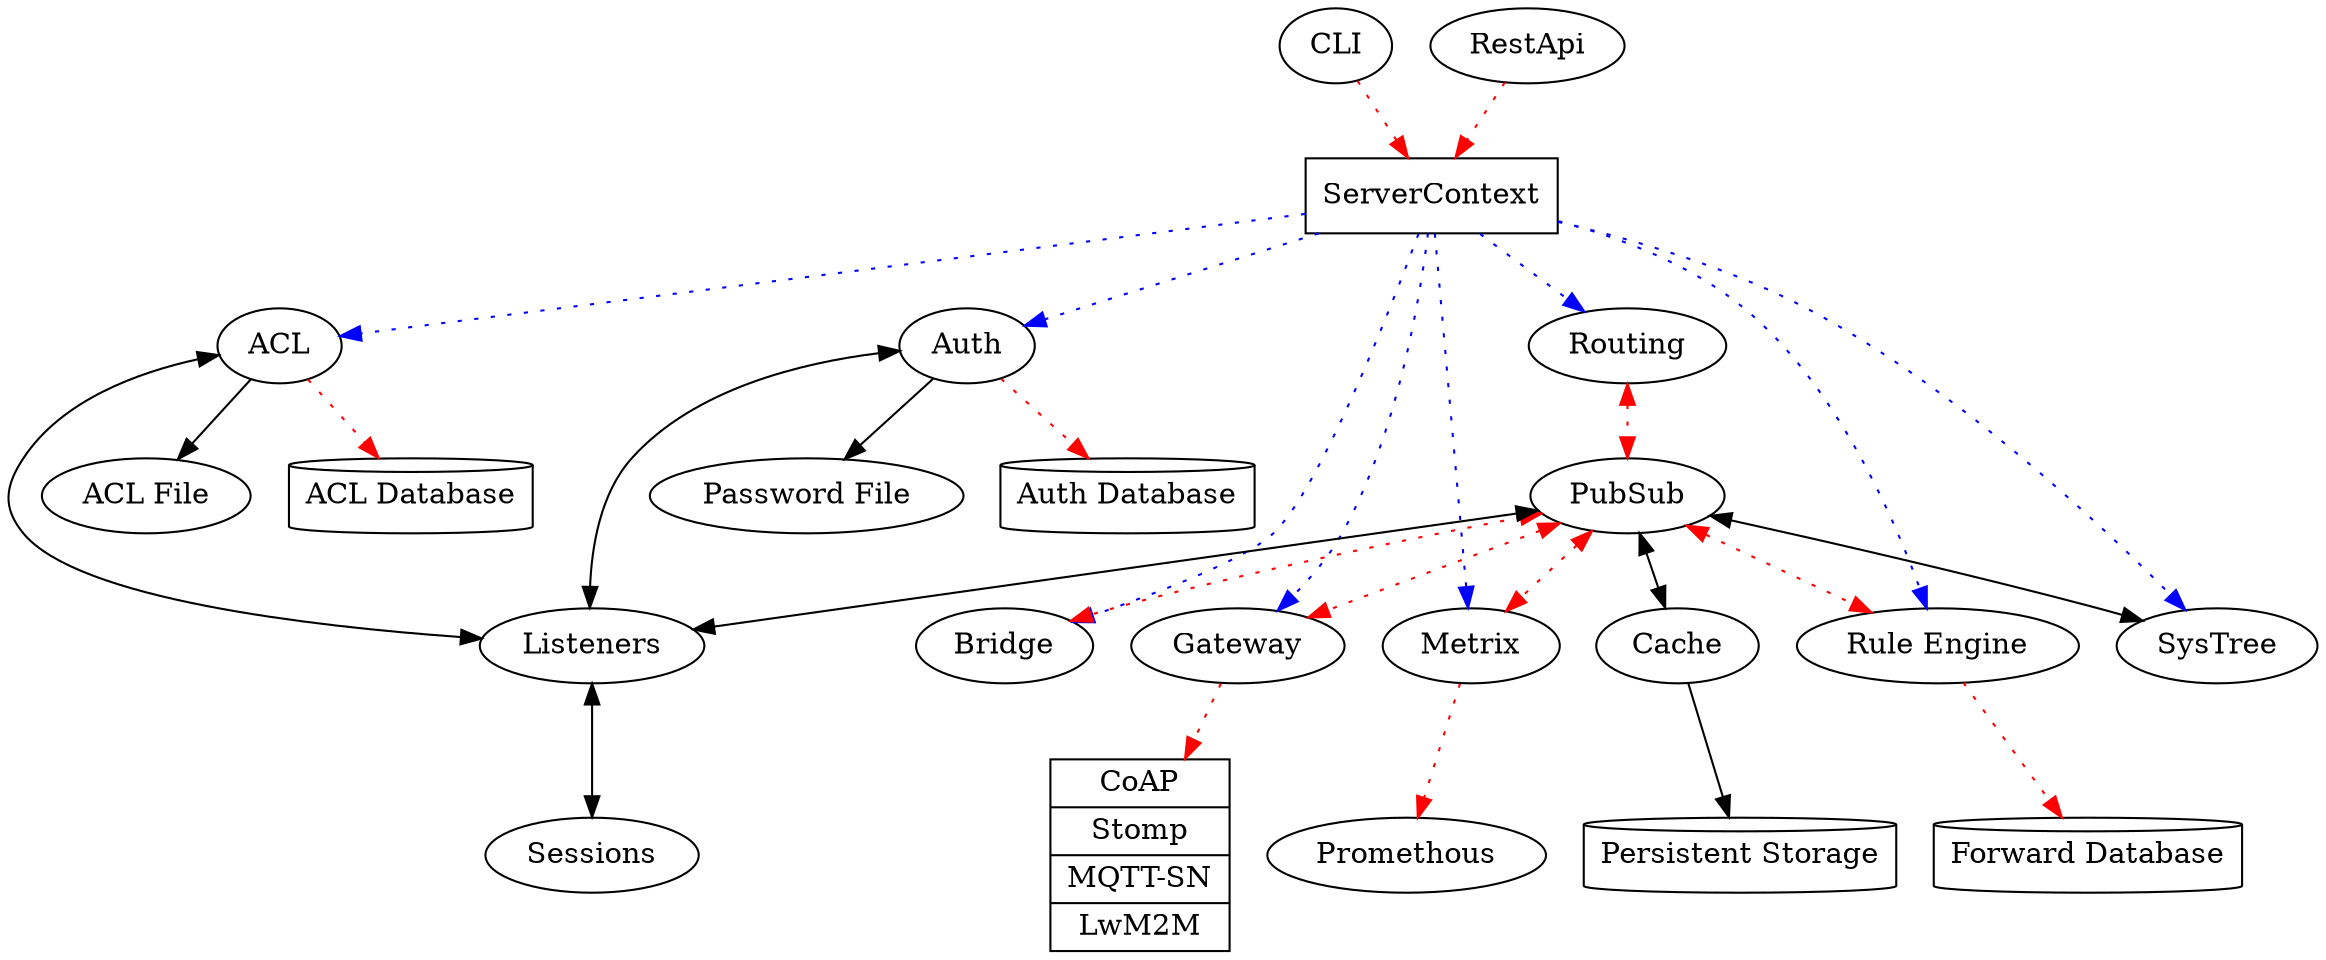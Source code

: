 
digraph {
	// cli
	CLI -> ServerContext [style=dotted, color=red];

	// dashboard app
	RestApi -> ServerContext [style=dotted, color=red];

	ServerContext [shape=box];
	ServerContext -> ACL [style=dotted, color=blue];
	ServerContext -> Auth [style=dotted, color=blue];
	ServerContext -> Bridge [style=dotted, color=blue];
	ServerContext -> Gateway [style=dotted, color=blue];
	ServerContext -> Metrix [style=dotted, color=blue];
	ServerContext -> Routing [style=dotted, color=blue];
	ServerContext -> "Rule Engine" [style=dotted, color=blue];
	ServerContext -> SysTree [style=dotted, color=blue];

	Routing -> PubSub [dir=both, color=red, style=dotted];

	PubSub -> Listeners [dir=both];
	Listeners -> Sessions [dir=both];

	PubSub -> SysTree [dir=both];

	PubSub -> Cache [dir=both];
	"Persistent Storage" [shape=cylinder];
	Cache -> "Persistent Storage";

	// ACL app
	ACL -> Listeners [dir=both];
	ACL -> "ACL File";
	"ACL Database" [shape=cylinder];
	ACL -> "ACL Database" [style=dotted, color=red];

	// auth app
	Auth -> Listeners [dir=both];
	Auth -> "Password File";
	"Auth Database" [shape=cylinder];
	Auth -> "Auth Database" [style=dotted, color=red];

	// mqtt bridge app
	PubSub -> Bridge [dir=both,style=dotted, color=red];

	// gateway app
	PubSub -> Gateway [dir=both, style=dotted, color=red];
	ExternalProtocols [shape=record, label="{ CoAP | Stomp | MQTT-SN | LwM2M }"];
	Gateway -> ExternalProtocols [style=dotted, color=red];

	// monitor app
	PubSub -> Metrix [dir=both, style=dotted, color=red];
	Metrix -> Promethous [style=dotted, color=red];

	// rule engine app
	PubSub -> "Rule Engine" [dir=both, style=dotted, color=red];
	"Forward Database" [shape=cylinder];
	"Rule Engine" -> "Forward Database" [style=dotted, color=red];
}
